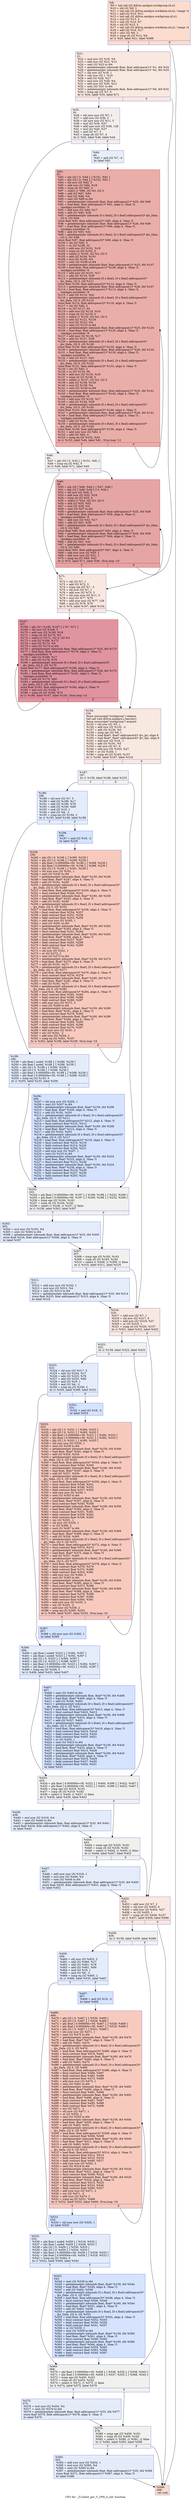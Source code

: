 digraph "CFG for '_Z12idwt_per_Y_1PfS_S_iiiii' function" {
	label="CFG for '_Z12idwt_per_Y_1PfS_S_iiiii' function";

	Node0x4efb760 [shape=record,color="#3d50c3ff", style=filled, fillcolor="#f7af9170",label="{%8:\l  %9 = tail call i32 @llvm.amdgcn.workgroup.id.x()\l  %10 = shl i32 %9, 2\l  %11 = tail call i32 @llvm.amdgcn.workitem.id.x(), !range !4\l  %12 = add i32 %10, %11\l  %13 = tail call i32 @llvm.amdgcn.workgroup.id.y()\l  %14 = mul i32 %13, 3\l  %15 = sub i32 %14, %7\l  %16 = shl i32 %15, 5\l  %17 = tail call i32 @llvm.amdgcn.workitem.id.y(), !range !4\l  %18 = add i32 %16, %17\l  %19 = sdiv i32 %6, 2\l  %20 = icmp slt i32 %12, %4\l  br i1 %20, label %21, label %588\l|{<s0>T|<s1>F}}"];
	Node0x4efb760:s0 -> Node0x4efd6c0;
	Node0x4efb760:s1 -> Node0x4efd750;
	Node0x4efd6c0 [shape=record,color="#3d50c3ff", style=filled, fillcolor="#f1ccb870",label="{%21:\l21:                                               \l  %22 = mul nsw i32 %18, %4\l  %23 = add nsw i32 %22, %12\l  %24 = sext i32 %23 to i64\l  %25 = getelementptr inbounds float, float addrspace(1)* %1, i64 %24\l  %26 = getelementptr inbounds float, float addrspace(1)* %2, i64 %24\l  %27 = shl nsw i32 %18, 1\l  %28 = sub nsw i32 1, %19\l  %29 = add i32 %28, %27\l  %30 = mul nsw i32 %29, %4\l  %31 = add nsw i32 %30, %12\l  %32 = sext i32 %31 to i64\l  %33 = getelementptr inbounds float, float addrspace(1)* %0, i64 %32\l  %34 = icmp sgt i32 %7, 0\l  br i1 %34, label %35, label %71\l|{<s0>T|<s1>F}}"];
	Node0x4efd6c0:s0 -> Node0x4efccc0;
	Node0x4efd6c0:s1 -> Node0x4efe170;
	Node0x4efccc0 [shape=record,color="#3d50c3ff", style=filled, fillcolor="#e5d8d170",label="{%35:\l35:                                               \l  %36 = shl nuw nsw i32 %7, 1\l  %37 = add nsw i32 %36, 3\l  %38 = shl nuw nsw i32 %11, 5\l  %39 = mul i32 %38, %37\l  %40 = add nuw nsw i32 %38, 128\l  %41 = mul i32 %40, %37\l  %42 = and i32 %7, 3\l  %43 = icmp ult i32 %7, 4\l  br i1 %43, label %46, label %44\l|{<s0>T|<s1>F}}"];
	Node0x4efccc0:s0 -> Node0x4efe790;
	Node0x4efccc0:s1 -> Node0x4efe7e0;
	Node0x4efe7e0 [shape=record,color="#3d50c3ff", style=filled, fillcolor="#cbd8ee70",label="{%44:\l44:                                               \l  %45 = and i32 %7, -4\l  br label %81\l}"];
	Node0x4efe7e0 -> Node0x4efe9e0;
	Node0x4efe790 [shape=record,color="#3d50c3ff", style=filled, fillcolor="#e5d8d170",label="{%46:\l46:                                               \l  %47 = phi i32 [ 0, %35 ], [ %151, %81 ]\l  %48 = icmp eq i32 %42, 0\l  br i1 %48, label %71, label %49\l|{<s0>T|<s1>F}}"];
	Node0x4efe790:s0 -> Node0x4efe170;
	Node0x4efe790:s1 -> Node0x4efec10;
	Node0x4efec10 [shape=record,color="#b70d28ff", style=filled, fillcolor="#c5333470",label="{%49:\l49:                                               \l  %50 = phi i32 [ %68, %49 ], [ %47, %46 ]\l  %51 = phi i32 [ %69, %49 ], [ 0, %46 ]\l  %52 = shl nsw i32 %50, 5\l  %53 = add nsw i32 %52, %18\l  %54 = icmp slt i32 %53, 0\l  %55 = select i1 %54, i32 %3, i32 0\l  %56 = add i32 %55, %52\l  %57 = mul i32 %56, %4\l  %58 = sext i32 %57 to i64\l  %59 = getelementptr inbounds float, float addrspace(1)* %25, i64 %58\l  %60 = load float, float addrspace(1)* %59, align 4, !tbaa !5,\l... !amdgpu.noclobber !9\l  %61 = add nuw i32 %52, %17\l  %62 = add i32 %61, %39\l  %63 = getelementptr inbounds [0 x float], [0 x float] addrspace(3)* @s_Data,\l... i32 0, i32 %62\l  store float %60, float addrspace(3)* %63, align 4, !tbaa !5\l  %64 = getelementptr inbounds float, float addrspace(1)* %26, i64 %58\l  %65 = load float, float addrspace(1)* %64, align 4, !tbaa !5,\l... !amdgpu.noclobber !9\l  %66 = add i32 %61, %41\l  %67 = getelementptr inbounds [0 x float], [0 x float] addrspace(3)* @s_Data,\l... i32 0, i32 %66\l  store float %65, float addrspace(3)* %67, align 4, !tbaa !5\l  %68 = add nuw nsw i32 %50, 1\l  %69 = add nuw nsw i32 %51, 1\l  %70 = icmp eq i32 %69, %42\l  br i1 %70, label %71, label %49, !llvm.loop !10\l|{<s0>T|<s1>F}}"];
	Node0x4efec10:s0 -> Node0x4efe170;
	Node0x4efec10:s1 -> Node0x4efec10;
	Node0x4efe170 [shape=record,color="#3d50c3ff", style=filled, fillcolor="#f1ccb870",label="{%71:\l71:                                               \l  %72 = shl i32 %7, 1\l  %73 = add i32 %72, 3\l  %74 = icmp sgt i32 %7, -3\l  %75 = shl nsw i32 %7, 1\l  %76 = add nsw i32 %75, 3\l  %77 = shl nuw nsw i32 %11, 5\l  %78 = mul i32 %77, %76\l  %79 = add nuw nsw i32 %77, 128\l  %80 = mul i32 %79, %76\l  br i1 %74, label %167, label %154\l|{<s0>T|<s1>F}}"];
	Node0x4efe170:s0 -> Node0x4f01380;
	Node0x4efe170:s1 -> Node0x4f013d0;
	Node0x4efe9e0 [shape=record,color="#b70d28ff", style=filled, fillcolor="#d0473d70",label="{%81:\l81:                                               \l  %82 = phi i32 [ 0, %44 ], [ %151, %81 ]\l  %83 = phi i32 [ 0, %44 ], [ %152, %81 ]\l  %84 = shl nsw i32 %82, 5\l  %85 = add nsw i32 %84, %18\l  %86 = icmp slt i32 %85, 0\l  %87 = select i1 %86, i32 %3, i32 0\l  %88 = add i32 %87, %84\l  %89 = mul i32 %88, %4\l  %90 = sext i32 %89 to i64\l  %91 = getelementptr inbounds float, float addrspace(1)* %25, i64 %90\l  %92 = load float, float addrspace(1)* %91, align 4, !tbaa !5,\l... !amdgpu.noclobber !9\l  %93 = add nuw i32 %84, %17\l  %94 = add i32 %93, %39\l  %95 = getelementptr inbounds [0 x float], [0 x float] addrspace(3)* @s_Data,\l... i32 0, i32 %94\l  store float %92, float addrspace(3)* %95, align 4, !tbaa !5\l  %96 = getelementptr inbounds float, float addrspace(1)* %26, i64 %90\l  %97 = load float, float addrspace(1)* %96, align 4, !tbaa !5,\l... !amdgpu.noclobber !9\l  %98 = add i32 %93, %41\l  %99 = getelementptr inbounds [0 x float], [0 x float] addrspace(3)* @s_Data,\l... i32 0, i32 %98\l  store float %97, float addrspace(3)* %99, align 4, !tbaa !5\l  %100 = shl i32 %82, 5\l  %101 = or i32 %100, 32\l  %102 = add nsw i32 %101, %18\l  %103 = icmp slt i32 %102, 0\l  %104 = select i1 %103, i32 %3, i32 0\l  %105 = add i32 %104, %101\l  %106 = mul i32 %105, %4\l  %107 = sext i32 %106 to i64\l  %108 = getelementptr inbounds float, float addrspace(1)* %25, i64 %107\l  %109 = load float, float addrspace(1)* %108, align 4, !tbaa !5,\l... !amdgpu.noclobber !9\l  %110 = add nuw i32 %101, %17\l  %111 = add i32 %110, %39\l  %112 = getelementptr inbounds [0 x float], [0 x float] addrspace(3)*\l... @s_Data, i32 0, i32 %111\l  store float %109, float addrspace(3)* %112, align 4, !tbaa !5\l  %113 = getelementptr inbounds float, float addrspace(1)* %26, i64 %107\l  %114 = load float, float addrspace(1)* %113, align 4, !tbaa !5,\l... !amdgpu.noclobber !9\l  %115 = add i32 %110, %41\l  %116 = getelementptr inbounds [0 x float], [0 x float] addrspace(3)*\l... @s_Data, i32 0, i32 %115\l  store float %114, float addrspace(3)* %116, align 4, !tbaa !5\l  %117 = shl i32 %82, 5\l  %118 = or i32 %117, 64\l  %119 = add nsw i32 %118, %18\l  %120 = icmp slt i32 %119, 0\l  %121 = select i1 %120, i32 %3, i32 0\l  %122 = add i32 %121, %118\l  %123 = mul i32 %122, %4\l  %124 = sext i32 %123 to i64\l  %125 = getelementptr inbounds float, float addrspace(1)* %25, i64 %124\l  %126 = load float, float addrspace(1)* %125, align 4, !tbaa !5,\l... !amdgpu.noclobber !9\l  %127 = add nuw i32 %118, %17\l  %128 = add i32 %127, %39\l  %129 = getelementptr inbounds [0 x float], [0 x float] addrspace(3)*\l... @s_Data, i32 0, i32 %128\l  store float %126, float addrspace(3)* %129, align 4, !tbaa !5\l  %130 = getelementptr inbounds float, float addrspace(1)* %26, i64 %124\l  %131 = load float, float addrspace(1)* %130, align 4, !tbaa !5,\l... !amdgpu.noclobber !9\l  %132 = add i32 %127, %41\l  %133 = getelementptr inbounds [0 x float], [0 x float] addrspace(3)*\l... @s_Data, i32 0, i32 %132\l  store float %131, float addrspace(3)* %133, align 4, !tbaa !5\l  %134 = shl i32 %82, 5\l  %135 = or i32 %134, 96\l  %136 = add nsw i32 %135, %18\l  %137 = icmp slt i32 %136, 0\l  %138 = select i1 %137, i32 %3, i32 0\l  %139 = add i32 %138, %135\l  %140 = mul i32 %139, %4\l  %141 = sext i32 %140 to i64\l  %142 = getelementptr inbounds float, float addrspace(1)* %25, i64 %141\l  %143 = load float, float addrspace(1)* %142, align 4, !tbaa !5,\l... !amdgpu.noclobber !9\l  %144 = add nuw i32 %135, %17\l  %145 = add i32 %144, %39\l  %146 = getelementptr inbounds [0 x float], [0 x float] addrspace(3)*\l... @s_Data, i32 0, i32 %145\l  store float %143, float addrspace(3)* %146, align 4, !tbaa !5\l  %147 = getelementptr inbounds float, float addrspace(1)* %26, i64 %141\l  %148 = load float, float addrspace(1)* %147, align 4, !tbaa !5,\l... !amdgpu.noclobber !9\l  %149 = add i32 %144, %41\l  %150 = getelementptr inbounds [0 x float], [0 x float] addrspace(3)*\l... @s_Data, i32 0, i32 %149\l  store float %148, float addrspace(3)* %150, align 4, !tbaa !5\l  %151 = add nuw nsw i32 %82, 4\l  %152 = add i32 %83, 4\l  %153 = icmp eq i32 %152, %45\l  br i1 %153, label %46, label %81, !llvm.loop !12\l|{<s0>T|<s1>F}}"];
	Node0x4efe9e0:s0 -> Node0x4efe790;
	Node0x4efe9e0:s1 -> Node0x4efe9e0;
	Node0x4f013d0 [shape=record,color="#3d50c3ff", style=filled, fillcolor="#f1ccb870",label="{%154:\l154:                                              \l  fence syncscope(\"workgroup\") release\l  tail call void @llvm.amdgcn.s.barrier()\l  fence syncscope(\"workgroup\") acquire\l  %155 = shl nsw i32 %3, 1\l  %156 = add nsw i32 %155, -2\l  %157 = add i32 %156, %6\l  %158 = icmp sgt i32 %6, 1\l  %159 = load float*, float* addrspace(4)* @c_lpr, align 8\l  %160 = load float*, float* addrspace(4)* @c_hpr, align 8\l  %161 = add nsw i32 %19, -1\l  %162 = add i32 %161, %5\l  %163 = shl nsw i32 %7, 6\l  %164 = add nsw i32 %163, %27\l  %165 = or i32 %164, 1\l  %166 = icmp slt i32 %165, %157\l  br i1 %166, label %187, label %316\l|{<s0>T|<s1>F}}"];
	Node0x4f013d0:s0 -> Node0x4f054d0;
	Node0x4f013d0:s1 -> Node0x4f05520;
	Node0x4f01380 [shape=record,color="#b70d28ff", style=filled, fillcolor="#b70d2870",label="{%167:\l167:                                              \l  %168 = phi i32 [ %185, %167 ], [ %7, %71 ]\l  %169 = shl nsw i32 %168, 5\l  %170 = add nsw i32 %169, %18\l  %171 = icmp slt i32 %170, %3\l  %172 = select i1 %171, i32 0, i32 %3\l  %173 = sub i32 %169, %172\l  %174 = mul i32 %173, %4\l  %175 = sext i32 %174 to i64\l  %176 = getelementptr inbounds float, float addrspace(1)* %25, i64 %175\l  %177 = load float, float addrspace(1)* %176, align 4, !tbaa !5,\l... !amdgpu.noclobber !9\l  %178 = add i32 %169, %17\l  %179 = add i32 %178, %78\l  %180 = getelementptr inbounds [0 x float], [0 x float] addrspace(3)*\l... @s_Data, i32 0, i32 %179\l  store float %177, float addrspace(3)* %180, align 4, !tbaa !5\l  %181 = getelementptr inbounds float, float addrspace(1)* %26, i64 %175\l  %182 = load float, float addrspace(1)* %181, align 4, !tbaa !5,\l... !amdgpu.noclobber !9\l  %183 = add i32 %178, %80\l  %184 = getelementptr inbounds [0 x float], [0 x float] addrspace(3)*\l... @s_Data, i32 0, i32 %183\l  store float %182, float addrspace(3)* %184, align 4, !tbaa !5\l  %185 = add nsw i32 %168, 1\l  %186 = icmp slt i32 %185, %73\l  br i1 %186, label %167, label %154, !llvm.loop !14\l|{<s0>T|<s1>F}}"];
	Node0x4f01380:s0 -> Node0x4f01380;
	Node0x4f01380:s1 -> Node0x4f013d0;
	Node0x4f054d0 [shape=record,color="#3d50c3ff", style=filled, fillcolor="#dedcdb70",label="{%187:\l187:                                              \l  br i1 %158, label %188, label %233\l|{<s0>T|<s1>F}}"];
	Node0x4f054d0:s0 -> Node0x4f06560;
	Node0x4f054d0:s1 -> Node0x4f065b0;
	Node0x4f06560 [shape=record,color="#3d50c3ff", style=filled, fillcolor="#c1d4f470",label="{%188:\l188:                                              \l  %189 = shl nsw i32 %7, 5\l  %190 = add i32 %189, %17\l  %191 = add i32 %190, %78\l  %192 = add i32 %190, %80\l  %193 = and i32 %19, 1\l  %194 = and i32 %6, -2\l  %195 = icmp eq i32 %194, 2\l  br i1 %195, label %198, label %196\l|{<s0>T|<s1>F}}"];
	Node0x4f06560:s0 -> Node0x4f06ae0;
	Node0x4f06560:s1 -> Node0x4f06b30;
	Node0x4f06b30 [shape=record,color="#3d50c3ff", style=filled, fillcolor="#a1c0ff70",label="{%196:\l196:                                              \l  %197 = and i32 %19, -2\l  br label %239\l}"];
	Node0x4f06b30 -> Node0x4f06d00;
	Node0x4f06ae0 [shape=record,color="#3d50c3ff", style=filled, fillcolor="#c1d4f470",label="{%198:\l198:                                              \l  %199 = phi float [ undef, %188 ], [ %288, %239 ]\l  %200 = phi float [ undef, %188 ], [ %298, %239 ]\l  %201 = phi i32 [ 0, %188 ], [ %300, %239 ]\l  %202 = phi i32 [ 0, %188 ], [ %299, %239 ]\l  %203 = phi float [ 0.000000e+00, %188 ], [ %298, %239 ]\l  %204 = phi float [ 0.000000e+00, %188 ], [ %288, %239 ]\l  %205 = icmp eq i32 %193, 0\l  br i1 %205, label %233, label %206\l|{<s0>T|<s1>F}}"];
	Node0x4f06ae0:s0 -> Node0x4f065b0;
	Node0x4f06ae0:s1 -> Node0x4f081c0;
	Node0x4f081c0 [shape=record,color="#3d50c3ff", style=filled, fillcolor="#a1c0ff70",label="{%206:\l206:                                              \l  %207 = shl nuw nsw i32 %202, 1\l  %208 = zext i32 %207 to i64\l  %209 = getelementptr inbounds float, float* %159, i64 %208\l  %210 = load float, float* %209, align 4, !tbaa !5\l  %211 = add i32 %191, %201\l  %212 = getelementptr inbounds [0 x float], [0 x float] addrspace(3)*\l... @s_Data, i32 0, i32 %211\l  %213 = load float, float addrspace(3)* %212, align 4, !tbaa !5\l  %214 = fmul contract float %210, %213\l  %215 = getelementptr inbounds float, float* %160, i64 %208\l  %216 = load float, float* %215, align 4, !tbaa !5\l  %217 = add i32 %192, %201\l  %218 = getelementptr inbounds [0 x float], [0 x float] addrspace(3)*\l... @s_Data, i32 0, i32 %217\l  %219 = load float, float addrspace(3)* %218, align 4, !tbaa !5\l  %220 = fmul contract float %216, %219\l  %221 = fadd contract float %214, %220\l  %222 = fadd contract float %204, %221\l  %223 = add nuw nsw i32 %207, 1\l  %224 = zext i32 %223 to i64\l  %225 = getelementptr inbounds float, float* %159, i64 %224\l  %226 = load float, float* %225, align 4, !tbaa !5\l  %227 = fmul contract float %213, %226\l  %228 = getelementptr inbounds float, float* %160, i64 %224\l  %229 = load float, float* %228, align 4, !tbaa !5\l  %230 = fmul contract float %219, %229\l  %231 = fadd contract float %227, %230\l  %232 = fadd contract float %203, %231\l  br label %233\l}"];
	Node0x4f081c0 -> Node0x4f065b0;
	Node0x4f065b0 [shape=record,color="#3d50c3ff", style=filled, fillcolor="#dedcdb70",label="{%233:\l233:                                              \l  %234 = phi float [ 0.000000e+00, %187 ], [ %199, %198 ], [ %222, %206 ]\l  %235 = phi float [ 0.000000e+00, %187 ], [ %200, %198 ], [ %232, %206 ]\l  %236 = icmp sge i32 %164, %161\l  %237 = icmp slt i32 %164, %162\l  %238 = select i1 %236, i1 %237, i1 false\l  br i1 %238, label %303, label %307\l|{<s0>T|<s1>F}}"];
	Node0x4f065b0:s0 -> Node0x4f09550;
	Node0x4f065b0:s1 -> Node0x4f095a0;
	Node0x4f06d00 [shape=record,color="#3d50c3ff", style=filled, fillcolor="#ef886b70",label="{%239:\l239:                                              \l  %240 = phi i32 [ 0, %196 ], [ %300, %239 ]\l  %241 = phi i32 [ 0, %196 ], [ %299, %239 ]\l  %242 = phi float [ 0.000000e+00, %196 ], [ %298, %239 ]\l  %243 = phi float [ 0.000000e+00, %196 ], [ %288, %239 ]\l  %244 = phi i32 [ 0, %196 ], [ %301, %239 ]\l  %245 = shl nuw nsw i32 %241, 1\l  %246 = zext i32 %245 to i64\l  %247 = getelementptr inbounds float, float* %159, i64 %246\l  %248 = load float, float* %247, align 4, !tbaa !5\l  %249 = add i32 %191, %240\l  %250 = getelementptr inbounds [0 x float], [0 x float] addrspace(3)*\l... @s_Data, i32 0, i32 %249\l  %251 = load float, float addrspace(3)* %250, align 4, !tbaa !5\l  %252 = fmul contract float %248, %251\l  %253 = getelementptr inbounds float, float* %160, i64 %246\l  %254 = load float, float* %253, align 4, !tbaa !5\l  %255 = add i32 %192, %240\l  %256 = getelementptr inbounds [0 x float], [0 x float] addrspace(3)*\l... @s_Data, i32 0, i32 %255\l  %257 = load float, float addrspace(3)* %256, align 4, !tbaa !5\l  %258 = fmul contract float %254, %257\l  %259 = fadd contract float %252, %258\l  %260 = fadd contract float %243, %259\l  %261 = add nuw nsw i32 %245, 1\l  %262 = zext i32 %261 to i64\l  %263 = getelementptr inbounds float, float* %159, i64 %262\l  %264 = load float, float* %263, align 4, !tbaa !5\l  %265 = fmul contract float %251, %264\l  %266 = getelementptr inbounds float, float* %160, i64 %262\l  %267 = load float, float* %266, align 4, !tbaa !5\l  %268 = fmul contract float %257, %267\l  %269 = fadd contract float %265, %268\l  %270 = fadd contract float %242, %269\l  %271 = xor i32 %241, -1\l  %272 = shl nuw i32 %241, 1\l  %273 = or i32 %272, 2\l  %274 = zext i32 %273 to i64\l  %275 = getelementptr inbounds float, float* %159, i64 %274\l  %276 = load float, float* %275, align 4, !tbaa !5\l  %277 = add i32 %191, %271\l  %278 = getelementptr inbounds [0 x float], [0 x float] addrspace(3)*\l... @s_Data, i32 0, i32 %277\l  %279 = load float, float addrspace(3)* %278, align 4, !tbaa !5\l  %280 = fmul contract float %276, %279\l  %281 = getelementptr inbounds float, float* %160, i64 %274\l  %282 = load float, float* %281, align 4, !tbaa !5\l  %283 = add i32 %192, %271\l  %284 = getelementptr inbounds [0 x float], [0 x float] addrspace(3)*\l... @s_Data, i32 0, i32 %283\l  %285 = load float, float addrspace(3)* %284, align 4, !tbaa !5\l  %286 = fmul contract float %282, %285\l  %287 = fadd contract float %280, %286\l  %288 = fadd contract float %260, %287\l  %289 = add nuw nsw i32 %272, 3\l  %290 = zext i32 %289 to i64\l  %291 = getelementptr inbounds float, float* %159, i64 %290\l  %292 = load float, float* %291, align 4, !tbaa !5\l  %293 = fmul contract float %279, %292\l  %294 = getelementptr inbounds float, float* %160, i64 %290\l  %295 = load float, float* %294, align 4, !tbaa !5\l  %296 = fmul contract float %285, %295\l  %297 = fadd contract float %293, %296\l  %298 = fadd contract float %270, %297\l  %299 = add nuw nsw i32 %241, 2\l  %300 = xor i32 %241, -2\l  %301 = add nuw i32 %244, 2\l  %302 = icmp eq i32 %301, %197\l  br i1 %302, label %198, label %239, !llvm.loop !16\l|{<s0>T|<s1>F}}"];
	Node0x4f06d00:s0 -> Node0x4f06ae0;
	Node0x4f06d00:s1 -> Node0x4f06d00;
	Node0x4f09550 [shape=record,color="#3d50c3ff", style=filled, fillcolor="#c1d4f470",label="{%303:\l303:                                              \l  %304 = mul nsw i32 %163, %4\l  %305 = sext i32 %304 to i64\l  %306 = getelementptr inbounds float, float addrspace(1)* %33, i64 %305\l  store float %234, float addrspace(1)* %306, align 4, !tbaa !5\l  br label %307\l}"];
	Node0x4f09550 -> Node0x4f095a0;
	Node0x4f095a0 [shape=record,color="#3d50c3ff", style=filled, fillcolor="#dedcdb70",label="{%307:\l307:                                              \l  %308 = icmp sge i32 %165, %161\l  %309 = icmp slt i32 %165, %162\l  %310 = select i1 %308, i1 %309, i1 false\l  br i1 %310, label %311, label %316\l|{<s0>T|<s1>F}}"];
	Node0x4f095a0:s0 -> Node0x4effe60;
	Node0x4f095a0:s1 -> Node0x4f05520;
	Node0x4effe60 [shape=record,color="#3d50c3ff", style=filled, fillcolor="#c1d4f470",label="{%311:\l311:                                              \l  %312 = add nuw nsw i32 %163, 1\l  %313 = mul nsw i32 %312, %4\l  %314 = sext i32 %313 to i64\l  %315 = getelementptr inbounds float, float addrspace(1)* %33, i64 %314\l  store float %235, float addrspace(1)* %315, align 4, !tbaa !5\l  br label %316\l}"];
	Node0x4effe60 -> Node0x4f05520;
	Node0x4f05520 [shape=record,color="#3d50c3ff", style=filled, fillcolor="#f1ccb870",label="{%316:\l316:                                              \l  %317 = add nsw i32 %7, 1\l  %318 = shl nsw i32 %317, 6\l  %319 = add nsw i32 %318, %27\l  %320 = or i32 %319, 1\l  %321 = icmp slt i32 %320, %157\l  br i1 %321, label %322, label %452\l|{<s0>T|<s1>F}}"];
	Node0x4f05520:s0 -> Node0x4f0d940;
	Node0x4f05520:s1 -> Node0x4f0d990;
	Node0x4f0d940 [shape=record,color="#3d50c3ff", style=filled, fillcolor="#dedcdb70",label="{%322:\l322:                                              \l  br i1 %158, label %323, label %433\l|{<s0>T|<s1>F}}"];
	Node0x4f0d940:s0 -> Node0x4f0da90;
	Node0x4f0d940:s1 -> Node0x4f0dae0;
	Node0x4f0da90 [shape=record,color="#3d50c3ff", style=filled, fillcolor="#c1d4f470",label="{%323:\l323:                                              \l  %324 = shl nsw i32 %317, 5\l  %325 = add i32 %324, %17\l  %326 = add i32 %325, %78\l  %327 = add i32 %325, %80\l  %328 = and i32 %19, 1\l  %329 = and i32 %6, -2\l  %330 = icmp eq i32 %329, 2\l  br i1 %330, label %399, label %331\l|{<s0>T|<s1>F}}"];
	Node0x4f0da90:s0 -> Node0x4f0dfd0;
	Node0x4f0da90:s1 -> Node0x4f0e020;
	Node0x4f0e020 [shape=record,color="#3d50c3ff", style=filled, fillcolor="#a1c0ff70",label="{%331:\l331:                                              \l  %332 = and i32 %19, -2\l  br label %333\l}"];
	Node0x4f0e020 -> Node0x4f0e1b0;
	Node0x4f0e1b0 [shape=record,color="#3d50c3ff", style=filled, fillcolor="#ef886b70",label="{%333:\l333:                                              \l  %334 = phi i32 [ 0, %331 ], [ %394, %333 ]\l  %335 = phi i32 [ 0, %331 ], [ %393, %333 ]\l  %336 = phi float [ 0.000000e+00, %331 ], [ %392, %333 ]\l  %337 = phi float [ 0.000000e+00, %331 ], [ %382, %333 ]\l  %338 = phi i32 [ 0, %331 ], [ %395, %333 ]\l  %339 = shl nuw nsw i32 %335, 1\l  %340 = zext i32 %339 to i64\l  %341 = getelementptr inbounds float, float* %159, i64 %340\l  %342 = load float, float* %341, align 4, !tbaa !5\l  %343 = add i32 %326, %334\l  %344 = getelementptr inbounds [0 x float], [0 x float] addrspace(3)*\l... @s_Data, i32 0, i32 %343\l  %345 = load float, float addrspace(3)* %344, align 4, !tbaa !5\l  %346 = fmul contract float %342, %345\l  %347 = getelementptr inbounds float, float* %160, i64 %340\l  %348 = load float, float* %347, align 4, !tbaa !5\l  %349 = add i32 %327, %334\l  %350 = getelementptr inbounds [0 x float], [0 x float] addrspace(3)*\l... @s_Data, i32 0, i32 %349\l  %351 = load float, float addrspace(3)* %350, align 4, !tbaa !5\l  %352 = fmul contract float %348, %351\l  %353 = fadd contract float %346, %352\l  %354 = fadd contract float %337, %353\l  %355 = add nuw nsw i32 %339, 1\l  %356 = zext i32 %355 to i64\l  %357 = getelementptr inbounds float, float* %159, i64 %356\l  %358 = load float, float* %357, align 4, !tbaa !5\l  %359 = fmul contract float %345, %358\l  %360 = getelementptr inbounds float, float* %160, i64 %356\l  %361 = load float, float* %360, align 4, !tbaa !5\l  %362 = fmul contract float %351, %361\l  %363 = fadd contract float %359, %362\l  %364 = fadd contract float %336, %363\l  %365 = xor i32 %335, -1\l  %366 = shl nuw i32 %335, 1\l  %367 = or i32 %366, 2\l  %368 = zext i32 %367 to i64\l  %369 = getelementptr inbounds float, float* %159, i64 %368\l  %370 = load float, float* %369, align 4, !tbaa !5\l  %371 = add i32 %326, %365\l  %372 = getelementptr inbounds [0 x float], [0 x float] addrspace(3)*\l... @s_Data, i32 0, i32 %371\l  %373 = load float, float addrspace(3)* %372, align 4, !tbaa !5\l  %374 = fmul contract float %370, %373\l  %375 = getelementptr inbounds float, float* %160, i64 %368\l  %376 = load float, float* %375, align 4, !tbaa !5\l  %377 = add i32 %327, %365\l  %378 = getelementptr inbounds [0 x float], [0 x float] addrspace(3)*\l... @s_Data, i32 0, i32 %377\l  %379 = load float, float addrspace(3)* %378, align 4, !tbaa !5\l  %380 = fmul contract float %376, %379\l  %381 = fadd contract float %374, %380\l  %382 = fadd contract float %354, %381\l  %383 = add nuw nsw i32 %366, 3\l  %384 = zext i32 %383 to i64\l  %385 = getelementptr inbounds float, float* %159, i64 %384\l  %386 = load float, float* %385, align 4, !tbaa !5\l  %387 = fmul contract float %373, %386\l  %388 = getelementptr inbounds float, float* %160, i64 %384\l  %389 = load float, float* %388, align 4, !tbaa !5\l  %390 = fmul contract float %379, %389\l  %391 = fadd contract float %387, %390\l  %392 = fadd contract float %364, %391\l  %393 = add nuw nsw i32 %335, 2\l  %394 = xor i32 %335, -2\l  %395 = add nuw i32 %338, 2\l  %396 = icmp eq i32 %395, %332\l  br i1 %396, label %397, label %333, !llvm.loop !16\l|{<s0>T|<s1>F}}"];
	Node0x4f0e1b0:s0 -> Node0x4f10c40;
	Node0x4f0e1b0:s1 -> Node0x4f0e1b0;
	Node0x4f10c40 [shape=record,color="#3d50c3ff", style=filled, fillcolor="#a1c0ff70",label="{%397:\l397:                                              \l  %398 = shl nuw nsw i32 %393, 1\l  br label %399\l}"];
	Node0x4f10c40 -> Node0x4f0dfd0;
	Node0x4f0dfd0 [shape=record,color="#3d50c3ff", style=filled, fillcolor="#c1d4f470",label="{%399:\l399:                                              \l  %400 = phi float [ undef, %323 ], [ %382, %397 ]\l  %401 = phi float [ undef, %323 ], [ %392, %397 ]\l  %402 = phi i32 [ 0, %323 ], [ %394, %397 ]\l  %403 = phi i32 [ 0, %323 ], [ %398, %397 ]\l  %404 = phi float [ 0.000000e+00, %323 ], [ %392, %397 ]\l  %405 = phi float [ 0.000000e+00, %323 ], [ %382, %397 ]\l  %406 = icmp eq i32 %328, 0\l  br i1 %406, label %433, label %407\l|{<s0>T|<s1>F}}"];
	Node0x4f0dfd0:s0 -> Node0x4f0dae0;
	Node0x4f0dfd0:s1 -> Node0x4f11900;
	Node0x4f11900 [shape=record,color="#3d50c3ff", style=filled, fillcolor="#a1c0ff70",label="{%407:\l407:                                              \l  %408 = zext i32 %403 to i64\l  %409 = getelementptr inbounds float, float* %159, i64 %408\l  %410 = load float, float* %409, align 4, !tbaa !5\l  %411 = add i32 %326, %402\l  %412 = getelementptr inbounds [0 x float], [0 x float] addrspace(3)*\l... @s_Data, i32 0, i32 %411\l  %413 = load float, float addrspace(3)* %412, align 4, !tbaa !5\l  %414 = fmul contract float %410, %413\l  %415 = getelementptr inbounds float, float* %160, i64 %408\l  %416 = load float, float* %415, align 4, !tbaa !5\l  %417 = add i32 %327, %402\l  %418 = getelementptr inbounds [0 x float], [0 x float] addrspace(3)*\l... @s_Data, i32 0, i32 %417\l  %419 = load float, float addrspace(3)* %418, align 4, !tbaa !5\l  %420 = fmul contract float %416, %419\l  %421 = fadd contract float %414, %420\l  %422 = fadd contract float %405, %421\l  %423 = or i32 %403, 1\l  %424 = zext i32 %423 to i64\l  %425 = getelementptr inbounds float, float* %159, i64 %424\l  %426 = load float, float* %425, align 4, !tbaa !5\l  %427 = fmul contract float %413, %426\l  %428 = getelementptr inbounds float, float* %160, i64 %424\l  %429 = load float, float* %428, align 4, !tbaa !5\l  %430 = fmul contract float %419, %429\l  %431 = fadd contract float %427, %430\l  %432 = fadd contract float %404, %431\l  br label %433\l}"];
	Node0x4f11900 -> Node0x4f0dae0;
	Node0x4f0dae0 [shape=record,color="#3d50c3ff", style=filled, fillcolor="#dedcdb70",label="{%433:\l433:                                              \l  %434 = phi float [ 0.000000e+00, %322 ], [ %400, %399 ], [ %422, %407 ]\l  %435 = phi float [ 0.000000e+00, %322 ], [ %401, %399 ], [ %432, %407 ]\l  %436 = icmp sge i32 %319, %161\l  %437 = icmp slt i32 %319, %162\l  %438 = select i1 %436, i1 %437, i1 false\l  br i1 %438, label %439, label %443\l|{<s0>T|<s1>F}}"];
	Node0x4f0dae0:s0 -> Node0x4f12b90;
	Node0x4f0dae0:s1 -> Node0x4f12be0;
	Node0x4f12b90 [shape=record,color="#3d50c3ff", style=filled, fillcolor="#c1d4f470",label="{%439:\l439:                                              \l  %440 = mul nsw i32 %318, %4\l  %441 = sext i32 %440 to i64\l  %442 = getelementptr inbounds float, float addrspace(1)* %33, i64 %441\l  store float %434, float addrspace(1)* %442, align 4, !tbaa !5\l  br label %443\l}"];
	Node0x4f12b90 -> Node0x4f12be0;
	Node0x4f12be0 [shape=record,color="#3d50c3ff", style=filled, fillcolor="#dedcdb70",label="{%443:\l443:                                              \l  %444 = icmp sge i32 %320, %161\l  %445 = icmp slt i32 %320, %162\l  %446 = select i1 %444, i1 %445, i1 false\l  br i1 %446, label %447, label %452\l|{<s0>T|<s1>F}}"];
	Node0x4f12be0:s0 -> Node0x4f13150;
	Node0x4f12be0:s1 -> Node0x4f0d990;
	Node0x4f13150 [shape=record,color="#3d50c3ff", style=filled, fillcolor="#c1d4f470",label="{%447:\l447:                                              \l  %448 = add nuw nsw i32 %318, 1\l  %449 = mul nsw i32 %448, %4\l  %450 = sext i32 %449 to i64\l  %451 = getelementptr inbounds float, float addrspace(1)* %33, i64 %450\l  store float %435, float addrspace(1)* %451, align 4, !tbaa !5\l  br label %452\l}"];
	Node0x4f13150 -> Node0x4f0d990;
	Node0x4f0d990 [shape=record,color="#3d50c3ff", style=filled, fillcolor="#f1ccb870",label="{%452:\l452:                                              \l  %453 = add nsw i32 %7, 2\l  %454 = shl nsw i32 %453, 6\l  %455 = add nsw i32 %454, %27\l  %456 = or i32 %455, 1\l  %457 = icmp slt i32 %456, %157\l  br i1 %457, label %458, label %588\l|{<s0>T|<s1>F}}"];
	Node0x4f0d990:s0 -> Node0x4f13850;
	Node0x4f0d990:s1 -> Node0x4efd750;
	Node0x4f13850 [shape=record,color="#3d50c3ff", style=filled, fillcolor="#dedcdb70",label="{%458:\l458:                                              \l  br i1 %158, label %459, label %569\l|{<s0>T|<s1>F}}"];
	Node0x4f13850:s0 -> Node0x4f13950;
	Node0x4f13850:s1 -> Node0x4f139a0;
	Node0x4f13950 [shape=record,color="#3d50c3ff", style=filled, fillcolor="#c1d4f470",label="{%459:\l459:                                              \l  %460 = shl nsw i32 %453, 5\l  %461 = add i32 %460, %17\l  %462 = add i32 %461, %78\l  %463 = add i32 %461, %80\l  %464 = and i32 %19, 1\l  %465 = and i32 %6, -2\l  %466 = icmp eq i32 %465, 2\l  br i1 %466, label %535, label %467\l|{<s0>T|<s1>F}}"];
	Node0x4f13950:s0 -> Node0x4f13e90;
	Node0x4f13950:s1 -> Node0x4f13ee0;
	Node0x4f13ee0 [shape=record,color="#3d50c3ff", style=filled, fillcolor="#a1c0ff70",label="{%467:\l467:                                              \l  %468 = and i32 %19, -2\l  br label %469\l}"];
	Node0x4f13ee0 -> Node0x4f14070;
	Node0x4f14070 [shape=record,color="#3d50c3ff", style=filled, fillcolor="#ef886b70",label="{%469:\l469:                                              \l  %470 = phi i32 [ 0, %467 ], [ %530, %469 ]\l  %471 = phi i32 [ 0, %467 ], [ %529, %469 ]\l  %472 = phi float [ 0.000000e+00, %467 ], [ %528, %469 ]\l  %473 = phi float [ 0.000000e+00, %467 ], [ %518, %469 ]\l  %474 = phi i32 [ 0, %467 ], [ %531, %469 ]\l  %475 = shl nuw nsw i32 %471, 1\l  %476 = zext i32 %475 to i64\l  %477 = getelementptr inbounds float, float* %159, i64 %476\l  %478 = load float, float* %477, align 4, !tbaa !5\l  %479 = add i32 %462, %470\l  %480 = getelementptr inbounds [0 x float], [0 x float] addrspace(3)*\l... @s_Data, i32 0, i32 %479\l  %481 = load float, float addrspace(3)* %480, align 4, !tbaa !5\l  %482 = fmul contract float %478, %481\l  %483 = getelementptr inbounds float, float* %160, i64 %476\l  %484 = load float, float* %483, align 4, !tbaa !5\l  %485 = add i32 %463, %470\l  %486 = getelementptr inbounds [0 x float], [0 x float] addrspace(3)*\l... @s_Data, i32 0, i32 %485\l  %487 = load float, float addrspace(3)* %486, align 4, !tbaa !5\l  %488 = fmul contract float %484, %487\l  %489 = fadd contract float %482, %488\l  %490 = fadd contract float %473, %489\l  %491 = add nuw nsw i32 %475, 1\l  %492 = zext i32 %491 to i64\l  %493 = getelementptr inbounds float, float* %159, i64 %492\l  %494 = load float, float* %493, align 4, !tbaa !5\l  %495 = fmul contract float %481, %494\l  %496 = getelementptr inbounds float, float* %160, i64 %492\l  %497 = load float, float* %496, align 4, !tbaa !5\l  %498 = fmul contract float %487, %497\l  %499 = fadd contract float %495, %498\l  %500 = fadd contract float %472, %499\l  %501 = xor i32 %471, -1\l  %502 = shl nuw i32 %471, 1\l  %503 = or i32 %502, 2\l  %504 = zext i32 %503 to i64\l  %505 = getelementptr inbounds float, float* %159, i64 %504\l  %506 = load float, float* %505, align 4, !tbaa !5\l  %507 = add i32 %462, %501\l  %508 = getelementptr inbounds [0 x float], [0 x float] addrspace(3)*\l... @s_Data, i32 0, i32 %507\l  %509 = load float, float addrspace(3)* %508, align 4, !tbaa !5\l  %510 = fmul contract float %506, %509\l  %511 = getelementptr inbounds float, float* %160, i64 %504\l  %512 = load float, float* %511, align 4, !tbaa !5\l  %513 = add i32 %463, %501\l  %514 = getelementptr inbounds [0 x float], [0 x float] addrspace(3)*\l... @s_Data, i32 0, i32 %513\l  %515 = load float, float addrspace(3)* %514, align 4, !tbaa !5\l  %516 = fmul contract float %512, %515\l  %517 = fadd contract float %510, %516\l  %518 = fadd contract float %490, %517\l  %519 = add nuw nsw i32 %502, 3\l  %520 = zext i32 %519 to i64\l  %521 = getelementptr inbounds float, float* %159, i64 %520\l  %522 = load float, float* %521, align 4, !tbaa !5\l  %523 = fmul contract float %509, %522\l  %524 = getelementptr inbounds float, float* %160, i64 %520\l  %525 = load float, float* %524, align 4, !tbaa !5\l  %526 = fmul contract float %515, %525\l  %527 = fadd contract float %523, %526\l  %528 = fadd contract float %500, %527\l  %529 = add nuw nsw i32 %471, 2\l  %530 = xor i32 %471, -2\l  %531 = add nuw i32 %474, 2\l  %532 = icmp eq i32 %531, %468\l  br i1 %532, label %533, label %469, !llvm.loop !16\l|{<s0>T|<s1>F}}"];
	Node0x4f14070:s0 -> Node0x4f0ac40;
	Node0x4f14070:s1 -> Node0x4f14070;
	Node0x4f0ac40 [shape=record,color="#3d50c3ff", style=filled, fillcolor="#a1c0ff70",label="{%533:\l533:                                              \l  %534 = shl nuw nsw i32 %529, 1\l  br label %535\l}"];
	Node0x4f0ac40 -> Node0x4f13e90;
	Node0x4f13e90 [shape=record,color="#3d50c3ff", style=filled, fillcolor="#c1d4f470",label="{%535:\l535:                                              \l  %536 = phi float [ undef, %459 ], [ %518, %533 ]\l  %537 = phi float [ undef, %459 ], [ %528, %533 ]\l  %538 = phi i32 [ 0, %459 ], [ %530, %533 ]\l  %539 = phi i32 [ 0, %459 ], [ %534, %533 ]\l  %540 = phi float [ 0.000000e+00, %459 ], [ %528, %533 ]\l  %541 = phi float [ 0.000000e+00, %459 ], [ %518, %533 ]\l  %542 = icmp eq i32 %464, 0\l  br i1 %542, label %569, label %543\l|{<s0>T|<s1>F}}"];
	Node0x4f13e90:s0 -> Node0x4f139a0;
	Node0x4f13e90:s1 -> Node0x4f17f80;
	Node0x4f17f80 [shape=record,color="#3d50c3ff", style=filled, fillcolor="#a1c0ff70",label="{%543:\l543:                                              \l  %544 = zext i32 %539 to i64\l  %545 = getelementptr inbounds float, float* %159, i64 %544\l  %546 = load float, float* %545, align 4, !tbaa !5\l  %547 = add i32 %462, %538\l  %548 = getelementptr inbounds [0 x float], [0 x float] addrspace(3)*\l... @s_Data, i32 0, i32 %547\l  %549 = load float, float addrspace(3)* %548, align 4, !tbaa !5\l  %550 = fmul contract float %546, %549\l  %551 = getelementptr inbounds float, float* %160, i64 %544\l  %552 = load float, float* %551, align 4, !tbaa !5\l  %553 = add i32 %463, %538\l  %554 = getelementptr inbounds [0 x float], [0 x float] addrspace(3)*\l... @s_Data, i32 0, i32 %553\l  %555 = load float, float addrspace(3)* %554, align 4, !tbaa !5\l  %556 = fmul contract float %552, %555\l  %557 = fadd contract float %550, %556\l  %558 = fadd contract float %541, %557\l  %559 = or i32 %539, 1\l  %560 = zext i32 %559 to i64\l  %561 = getelementptr inbounds float, float* %159, i64 %560\l  %562 = load float, float* %561, align 4, !tbaa !5\l  %563 = fmul contract float %549, %562\l  %564 = getelementptr inbounds float, float* %160, i64 %560\l  %565 = load float, float* %564, align 4, !tbaa !5\l  %566 = fmul contract float %555, %565\l  %567 = fadd contract float %563, %566\l  %568 = fadd contract float %540, %567\l  br label %569\l}"];
	Node0x4f17f80 -> Node0x4f139a0;
	Node0x4f139a0 [shape=record,color="#3d50c3ff", style=filled, fillcolor="#dedcdb70",label="{%569:\l569:                                              \l  %570 = phi float [ 0.000000e+00, %458 ], [ %536, %535 ], [ %558, %543 ]\l  %571 = phi float [ 0.000000e+00, %458 ], [ %537, %535 ], [ %568, %543 ]\l  %572 = icmp sge i32 %455, %161\l  %573 = icmp slt i32 %455, %162\l  %574 = select i1 %572, i1 %573, i1 false\l  br i1 %574, label %575, label %579\l|{<s0>T|<s1>F}}"];
	Node0x4f139a0:s0 -> Node0x4f19210;
	Node0x4f139a0:s1 -> Node0x4f19260;
	Node0x4f19210 [shape=record,color="#3d50c3ff", style=filled, fillcolor="#c1d4f470",label="{%575:\l575:                                              \l  %576 = mul nsw i32 %454, %4\l  %577 = sext i32 %576 to i64\l  %578 = getelementptr inbounds float, float addrspace(1)* %33, i64 %577\l  store float %570, float addrspace(1)* %578, align 4, !tbaa !5\l  br label %579\l}"];
	Node0x4f19210 -> Node0x4f19260;
	Node0x4f19260 [shape=record,color="#3d50c3ff", style=filled, fillcolor="#dedcdb70",label="{%579:\l579:                                              \l  %580 = icmp sge i32 %456, %161\l  %581 = icmp slt i32 %456, %162\l  %582 = select i1 %580, i1 %581, i1 false\l  br i1 %582, label %583, label %588\l|{<s0>T|<s1>F}}"];
	Node0x4f19260:s0 -> Node0x4f197d0;
	Node0x4f19260:s1 -> Node0x4efd750;
	Node0x4f197d0 [shape=record,color="#3d50c3ff", style=filled, fillcolor="#c1d4f470",label="{%583:\l583:                                              \l  %584 = add nuw nsw i32 %454, 1\l  %585 = mul nsw i32 %584, %4\l  %586 = sext i32 %585 to i64\l  %587 = getelementptr inbounds float, float addrspace(1)* %33, i64 %586\l  store float %571, float addrspace(1)* %587, align 4, !tbaa !5\l  br label %588\l}"];
	Node0x4f197d0 -> Node0x4efd750;
	Node0x4efd750 [shape=record,color="#3d50c3ff", style=filled, fillcolor="#f7af9170",label="{%588:\l588:                                              \l  ret void\l}"];
}
